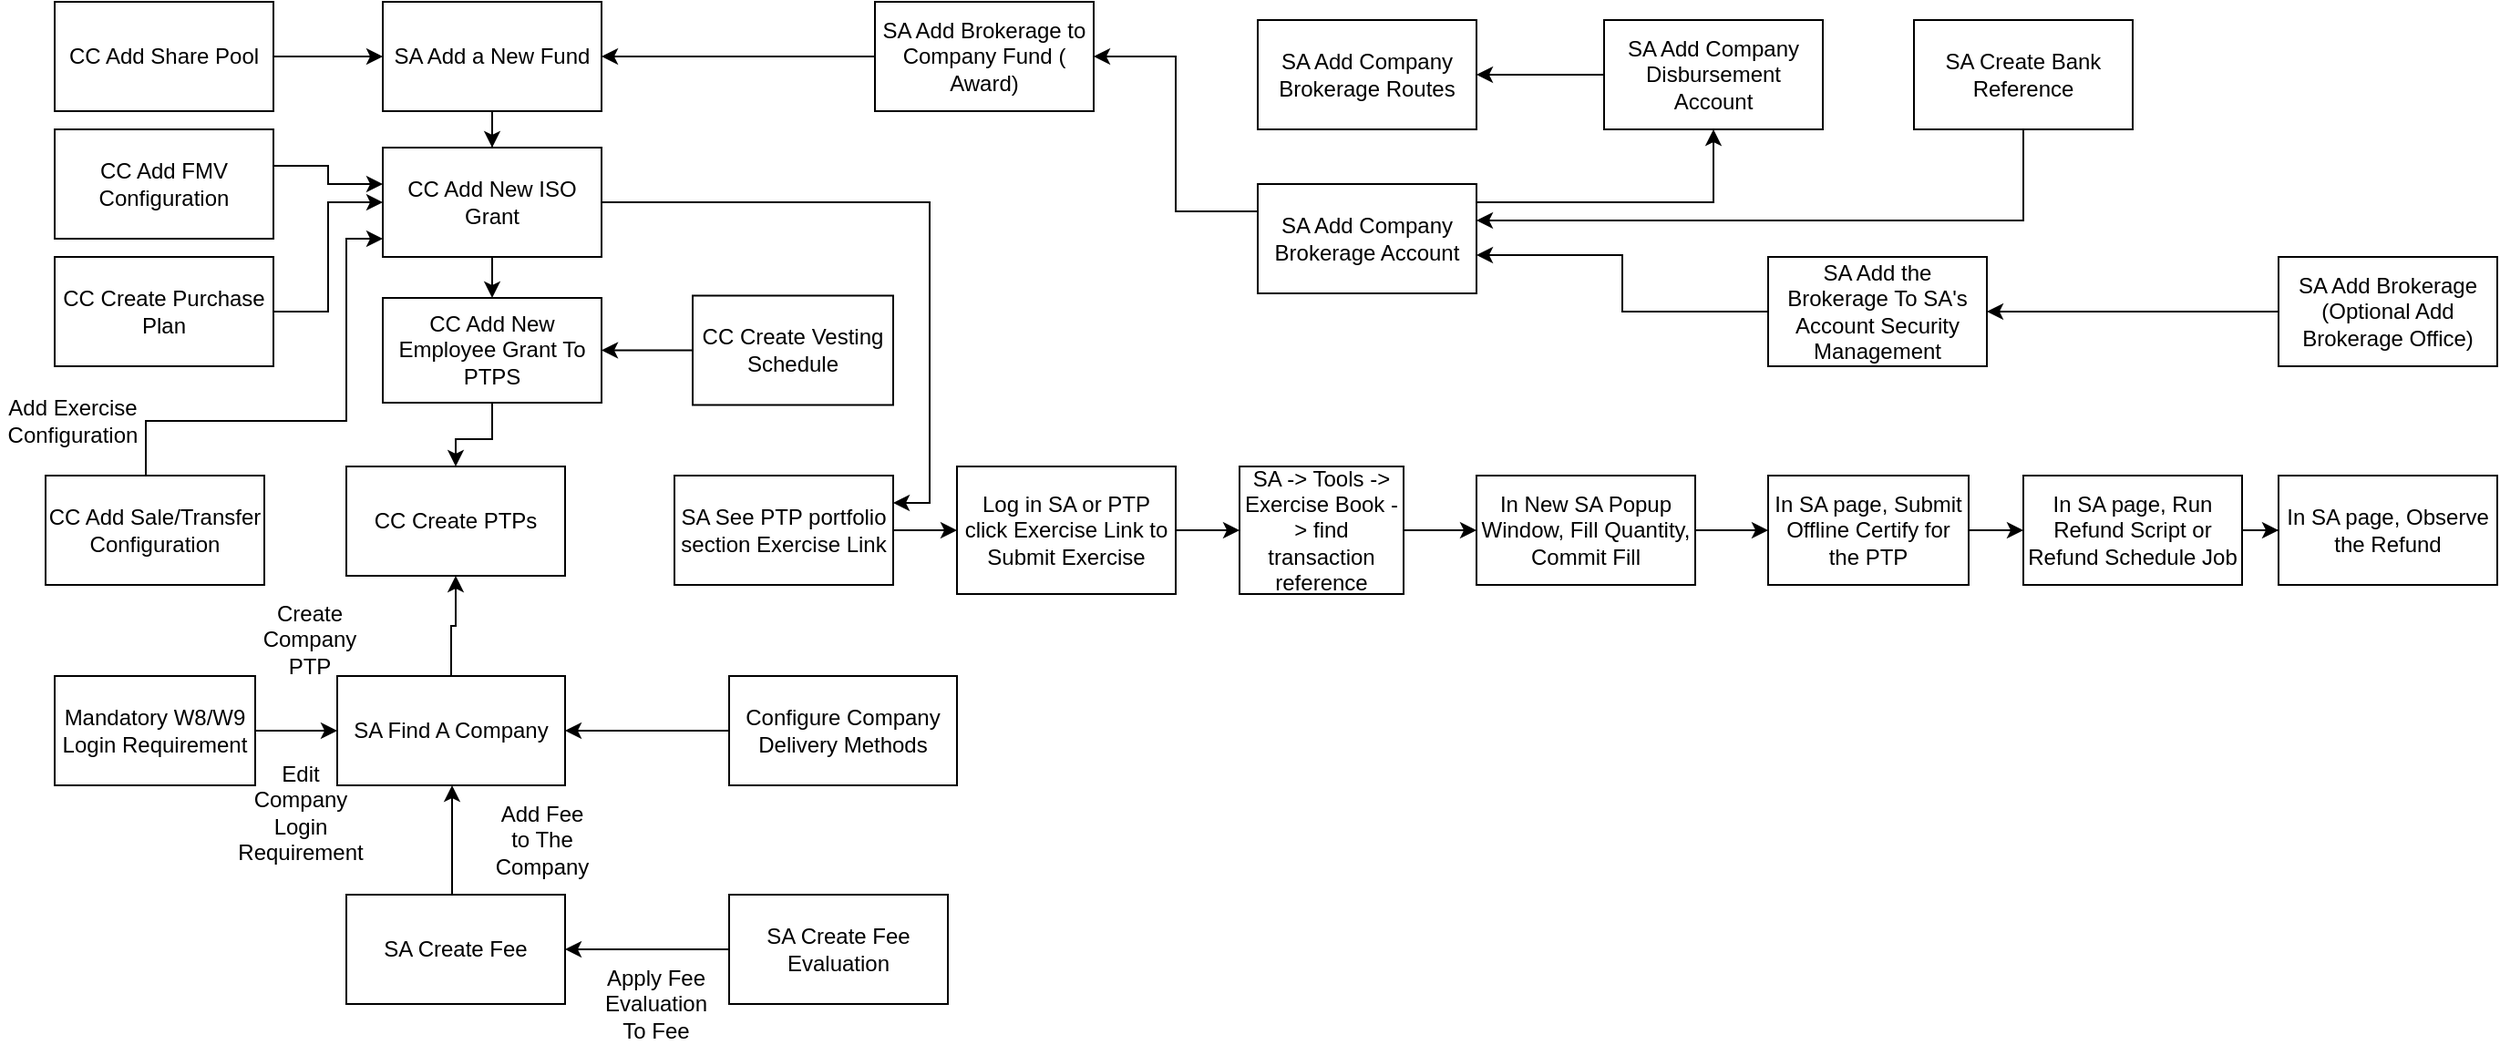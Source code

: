 <mxfile version="16.2.2" type="device"><diagram id="WKDPinxBs4bRBQXPqnvf" name="Page-1"><mxGraphModel dx="1267" dy="734" grid="1" gridSize="10" guides="1" tooltips="1" connect="1" arrows="1" fold="1" page="1" pageScale="1" pageWidth="850" pageHeight="1100" math="0" shadow="0"><root><mxCell id="0"/><mxCell id="1" parent="0"/><mxCell id="s88uTRsOBOYBBcfWPAfr-59" value="CC Create PTPs" style="rounded=0;whiteSpace=wrap;html=1;" parent="1" vertex="1"><mxGeometry x="270" y="265" width="120" height="60" as="geometry"/></mxCell><mxCell id="s88uTRsOBOYBBcfWPAfr-136" style="edgeStyle=orthogonalEdgeStyle;rounded=0;orthogonalLoop=1;jettySize=auto;html=1;entryX=0;entryY=0.5;entryDx=0;entryDy=0;" parent="1" source="s88uTRsOBOYBBcfWPAfr-62" target="s88uTRsOBOYBBcfWPAfr-66" edge="1"><mxGeometry relative="1" as="geometry"/></mxCell><mxCell id="s88uTRsOBOYBBcfWPAfr-62" value="CC Create Purchase Plan" style="rounded=0;whiteSpace=wrap;html=1;" parent="1" vertex="1"><mxGeometry x="110" y="150" width="120" height="60" as="geometry"/></mxCell><mxCell id="s88uTRsOBOYBBcfWPAfr-63" value="" style="edgeStyle=orthogonalEdgeStyle;rounded=0;orthogonalLoop=1;jettySize=auto;html=1;" parent="1" source="s88uTRsOBOYBBcfWPAfr-64" target="s88uTRsOBOYBBcfWPAfr-66" edge="1"><mxGeometry relative="1" as="geometry"/></mxCell><mxCell id="s88uTRsOBOYBBcfWPAfr-64" value="SA Add a New Fund" style="rounded=0;whiteSpace=wrap;html=1;" parent="1" vertex="1"><mxGeometry x="290" y="10" width="120" height="60" as="geometry"/></mxCell><mxCell id="s88uTRsOBOYBBcfWPAfr-132" value="" style="edgeStyle=orthogonalEdgeStyle;rounded=0;orthogonalLoop=1;jettySize=auto;html=1;" parent="1" source="s88uTRsOBOYBBcfWPAfr-66" target="s88uTRsOBOYBBcfWPAfr-126" edge="1"><mxGeometry relative="1" as="geometry"/></mxCell><mxCell id="s88uTRsOBOYBBcfWPAfr-154" style="edgeStyle=orthogonalEdgeStyle;rounded=0;orthogonalLoop=1;jettySize=auto;html=1;entryX=1;entryY=0.25;entryDx=0;entryDy=0;" parent="1" source="s88uTRsOBOYBBcfWPAfr-66" target="s88uTRsOBOYBBcfWPAfr-86" edge="1"><mxGeometry relative="1" as="geometry"/></mxCell><mxCell id="s88uTRsOBOYBBcfWPAfr-66" value="CC Add New ISO Grant" style="rounded=0;whiteSpace=wrap;html=1;" parent="1" vertex="1"><mxGeometry x="290" y="90" width="120" height="60" as="geometry"/></mxCell><mxCell id="s88uTRsOBOYBBcfWPAfr-73" value="" style="edgeStyle=orthogonalEdgeStyle;rounded=0;orthogonalLoop=1;jettySize=auto;html=1;" parent="1" source="s88uTRsOBOYBBcfWPAfr-74" target="s88uTRsOBOYBBcfWPAfr-75" edge="1"><mxGeometry relative="1" as="geometry"/></mxCell><mxCell id="s88uTRsOBOYBBcfWPAfr-74" value="SA Create Fee Evaluation" style="rounded=0;whiteSpace=wrap;html=1;" parent="1" vertex="1"><mxGeometry x="480" y="500" width="120" height="60" as="geometry"/></mxCell><mxCell id="s88uTRsOBOYBBcfWPAfr-141" value="" style="edgeStyle=orthogonalEdgeStyle;rounded=0;orthogonalLoop=1;jettySize=auto;html=1;" parent="1" source="s88uTRsOBOYBBcfWPAfr-75" target="s88uTRsOBOYBBcfWPAfr-77" edge="1"><mxGeometry relative="1" as="geometry"><Array as="points"><mxPoint x="328" y="480"/><mxPoint x="328" y="480"/></Array></mxGeometry></mxCell><mxCell id="s88uTRsOBOYBBcfWPAfr-75" value="SA Create Fee" style="rounded=0;whiteSpace=wrap;html=1;" parent="1" vertex="1"><mxGeometry x="270" y="500" width="120" height="60" as="geometry"/></mxCell><mxCell id="s88uTRsOBOYBBcfWPAfr-76" value="" style="edgeStyle=orthogonalEdgeStyle;rounded=0;orthogonalLoop=1;jettySize=auto;html=1;entryX=0.5;entryY=1;entryDx=0;entryDy=0;" parent="1" source="s88uTRsOBOYBBcfWPAfr-77" target="s88uTRsOBOYBBcfWPAfr-59" edge="1"><mxGeometry relative="1" as="geometry"><mxPoint x="325" y="330" as="targetPoint"/></mxGeometry></mxCell><mxCell id="s88uTRsOBOYBBcfWPAfr-77" value="SA Find A Company" style="rounded=0;whiteSpace=wrap;html=1;" parent="1" vertex="1"><mxGeometry x="265" y="380" width="125" height="60" as="geometry"/></mxCell><mxCell id="s88uTRsOBOYBBcfWPAfr-79" value="Add Fee to The Company" style="text;html=1;strokeColor=none;fillColor=none;align=center;verticalAlign=middle;whiteSpace=wrap;rounded=0;" parent="1" vertex="1"><mxGeometry x="350" y="450" width="55" height="40" as="geometry"/></mxCell><mxCell id="s88uTRsOBOYBBcfWPAfr-80" value="Create Company PTP" style="text;html=1;strokeColor=none;fillColor=none;align=center;verticalAlign=middle;whiteSpace=wrap;rounded=0;" parent="1" vertex="1"><mxGeometry x="220" y="340" width="60" height="40" as="geometry"/></mxCell><mxCell id="s88uTRsOBOYBBcfWPAfr-81" value="Apply Fee Evaluation To Fee" style="text;html=1;strokeColor=none;fillColor=none;align=center;verticalAlign=middle;whiteSpace=wrap;rounded=0;" parent="1" vertex="1"><mxGeometry x="410" y="540" width="60" height="40" as="geometry"/></mxCell><mxCell id="s88uTRsOBOYBBcfWPAfr-82" value="" style="edgeStyle=orthogonalEdgeStyle;rounded=0;orthogonalLoop=1;jettySize=auto;html=1;" parent="1" source="s88uTRsOBOYBBcfWPAfr-83" target="s88uTRsOBOYBBcfWPAfr-77" edge="1"><mxGeometry relative="1" as="geometry"/></mxCell><mxCell id="s88uTRsOBOYBBcfWPAfr-83" value="Mandatory W8/W9 Login Requirement" style="rounded=0;whiteSpace=wrap;html=1;" parent="1" vertex="1"><mxGeometry x="110" y="380" width="110" height="60" as="geometry"/></mxCell><mxCell id="s88uTRsOBOYBBcfWPAfr-84" value="Edit Company Login Requirement" style="text;html=1;strokeColor=none;fillColor=none;align=center;verticalAlign=middle;whiteSpace=wrap;rounded=0;" parent="1" vertex="1"><mxGeometry x="210" y="420" width="70" height="70" as="geometry"/></mxCell><mxCell id="s88uTRsOBOYBBcfWPAfr-153" value="" style="edgeStyle=orthogonalEdgeStyle;rounded=0;orthogonalLoop=1;jettySize=auto;html=1;" parent="1" source="s88uTRsOBOYBBcfWPAfr-86" target="s88uTRsOBOYBBcfWPAfr-88" edge="1"><mxGeometry relative="1" as="geometry"/></mxCell><mxCell id="s88uTRsOBOYBBcfWPAfr-86" value="SA See PTP portfolio section Exercise Link" style="rounded=0;whiteSpace=wrap;html=1;" parent="1" vertex="1"><mxGeometry x="450" y="270" width="120" height="60" as="geometry"/></mxCell><mxCell id="s88uTRsOBOYBBcfWPAfr-87" value="" style="edgeStyle=orthogonalEdgeStyle;rounded=0;orthogonalLoop=1;jettySize=auto;html=1;" parent="1" source="s88uTRsOBOYBBcfWPAfr-88" target="s88uTRsOBOYBBcfWPAfr-90" edge="1"><mxGeometry relative="1" as="geometry"/></mxCell><mxCell id="s88uTRsOBOYBBcfWPAfr-88" value="Log in SA or PTP click Exercise Link to Submit Exercise" style="whiteSpace=wrap;html=1;rounded=0;" parent="1" vertex="1"><mxGeometry x="605" y="265" width="120" height="70" as="geometry"/></mxCell><mxCell id="s88uTRsOBOYBBcfWPAfr-150" value="" style="edgeStyle=orthogonalEdgeStyle;rounded=0;orthogonalLoop=1;jettySize=auto;html=1;" parent="1" source="s88uTRsOBOYBBcfWPAfr-90" target="s88uTRsOBOYBBcfWPAfr-94" edge="1"><mxGeometry relative="1" as="geometry"/></mxCell><mxCell id="s88uTRsOBOYBBcfWPAfr-90" value="SA -&amp;gt; Tools -&amp;gt; Exercise Book -&amp;gt; find transaction reference" style="rounded=0;whiteSpace=wrap;html=1;" parent="1" vertex="1"><mxGeometry x="760" y="265" width="90" height="70" as="geometry"/></mxCell><mxCell id="s88uTRsOBOYBBcfWPAfr-93" value="" style="edgeStyle=orthogonalEdgeStyle;rounded=0;orthogonalLoop=1;jettySize=auto;html=1;" parent="1" source="s88uTRsOBOYBBcfWPAfr-94" target="s88uTRsOBOYBBcfWPAfr-96" edge="1"><mxGeometry relative="1" as="geometry"/></mxCell><mxCell id="s88uTRsOBOYBBcfWPAfr-94" value="In New SA Popup Window, Fill Quantity, Commit Fill" style="rounded=0;whiteSpace=wrap;html=1;" parent="1" vertex="1"><mxGeometry x="890" y="270" width="120" height="60" as="geometry"/></mxCell><mxCell id="s88uTRsOBOYBBcfWPAfr-95" value="" style="edgeStyle=orthogonalEdgeStyle;rounded=0;orthogonalLoop=1;jettySize=auto;html=1;" parent="1" source="s88uTRsOBOYBBcfWPAfr-96" target="s88uTRsOBOYBBcfWPAfr-98" edge="1"><mxGeometry relative="1" as="geometry"/></mxCell><mxCell id="s88uTRsOBOYBBcfWPAfr-96" value="In SA page, Submit Offline Certify for the PTP" style="rounded=0;whiteSpace=wrap;html=1;" parent="1" vertex="1"><mxGeometry x="1050" y="270" width="110" height="60" as="geometry"/></mxCell><mxCell id="s88uTRsOBOYBBcfWPAfr-97" value="" style="edgeStyle=orthogonalEdgeStyle;rounded=0;orthogonalLoop=1;jettySize=auto;html=1;" parent="1" source="s88uTRsOBOYBBcfWPAfr-98" target="s88uTRsOBOYBBcfWPAfr-99" edge="1"><mxGeometry relative="1" as="geometry"/></mxCell><mxCell id="s88uTRsOBOYBBcfWPAfr-98" value="In SA page, Run Refund Script or Refund Schedule Job" style="rounded=0;whiteSpace=wrap;html=1;" parent="1" vertex="1"><mxGeometry x="1190" y="270" width="120" height="60" as="geometry"/></mxCell><mxCell id="s88uTRsOBOYBBcfWPAfr-99" value="In SA page, Observe the Refund" style="rounded=0;whiteSpace=wrap;html=1;" parent="1" vertex="1"><mxGeometry x="1330" y="270" width="120" height="60" as="geometry"/></mxCell><mxCell id="s88uTRsOBOYBBcfWPAfr-100" style="edgeStyle=orthogonalEdgeStyle;rounded=0;orthogonalLoop=1;jettySize=auto;html=1;entryX=1;entryY=0.5;entryDx=0;entryDy=0;" parent="1" source="s88uTRsOBOYBBcfWPAfr-101" target="s88uTRsOBOYBBcfWPAfr-103" edge="1"><mxGeometry relative="1" as="geometry"/></mxCell><mxCell id="s88uTRsOBOYBBcfWPAfr-101" value="SA Add Brokerage (Optional Add Brokerage Office)" style="rounded=0;whiteSpace=wrap;html=1;" parent="1" vertex="1"><mxGeometry x="1330" y="150" width="120" height="60" as="geometry"/></mxCell><mxCell id="s88uTRsOBOYBBcfWPAfr-102" style="edgeStyle=orthogonalEdgeStyle;rounded=0;orthogonalLoop=1;jettySize=auto;html=1;entryX=1;entryY=0.65;entryDx=0;entryDy=0;entryPerimeter=0;" parent="1" source="s88uTRsOBOYBBcfWPAfr-103" target="s88uTRsOBOYBBcfWPAfr-107" edge="1"><mxGeometry relative="1" as="geometry"/></mxCell><mxCell id="s88uTRsOBOYBBcfWPAfr-103" value="SA Add the Brokerage To SA's Account Security Management" style="rounded=0;whiteSpace=wrap;html=1;" parent="1" vertex="1"><mxGeometry x="1050" y="150" width="120" height="60" as="geometry"/></mxCell><mxCell id="s88uTRsOBOYBBcfWPAfr-104" style="edgeStyle=orthogonalEdgeStyle;rounded=0;orthogonalLoop=1;jettySize=auto;html=1;exitX=0;exitY=0.25;exitDx=0;exitDy=0;entryX=1;entryY=0.5;entryDx=0;entryDy=0;" parent="1" source="s88uTRsOBOYBBcfWPAfr-107" target="s88uTRsOBOYBBcfWPAfr-111" edge="1"><mxGeometry relative="1" as="geometry"/></mxCell><mxCell id="s88uTRsOBOYBBcfWPAfr-106" value="" style="edgeStyle=orthogonalEdgeStyle;rounded=0;orthogonalLoop=1;jettySize=auto;html=1;entryX=0.5;entryY=1;entryDx=0;entryDy=0;" parent="1" source="s88uTRsOBOYBBcfWPAfr-107" target="s88uTRsOBOYBBcfWPAfr-109" edge="1"><mxGeometry relative="1" as="geometry"><Array as="points"><mxPoint x="1020" y="120"/></Array></mxGeometry></mxCell><mxCell id="s88uTRsOBOYBBcfWPAfr-107" value="SA Add Company Brokerage Account" style="rounded=0;whiteSpace=wrap;html=1;" parent="1" vertex="1"><mxGeometry x="770" y="110" width="120" height="60" as="geometry"/></mxCell><mxCell id="s88uTRsOBOYBBcfWPAfr-108" value="" style="edgeStyle=orthogonalEdgeStyle;rounded=0;orthogonalLoop=1;jettySize=auto;html=1;" parent="1" source="s88uTRsOBOYBBcfWPAfr-109" target="s88uTRsOBOYBBcfWPAfr-110" edge="1"><mxGeometry relative="1" as="geometry"/></mxCell><mxCell id="s88uTRsOBOYBBcfWPAfr-109" value="SA Add Company Disbursement Account" style="rounded=0;whiteSpace=wrap;html=1;" parent="1" vertex="1"><mxGeometry x="960" y="20" width="120" height="60" as="geometry"/></mxCell><mxCell id="s88uTRsOBOYBBcfWPAfr-110" value="SA Add Company Brokerage Routes" style="rounded=0;whiteSpace=wrap;html=1;" parent="1" vertex="1"><mxGeometry x="770" y="20" width="120" height="60" as="geometry"/></mxCell><mxCell id="s88uTRsOBOYBBcfWPAfr-146" style="edgeStyle=orthogonalEdgeStyle;rounded=0;orthogonalLoop=1;jettySize=auto;html=1;entryX=1;entryY=0.5;entryDx=0;entryDy=0;" parent="1" source="s88uTRsOBOYBBcfWPAfr-111" target="s88uTRsOBOYBBcfWPAfr-64" edge="1"><mxGeometry relative="1" as="geometry"/></mxCell><mxCell id="s88uTRsOBOYBBcfWPAfr-111" value="SA Add Brokerage to Company Fund ( Award)" style="rounded=0;whiteSpace=wrap;html=1;" parent="1" vertex="1"><mxGeometry x="560" y="10" width="120" height="60" as="geometry"/></mxCell><mxCell id="s88uTRsOBOYBBcfWPAfr-112" value="" style="edgeStyle=orthogonalEdgeStyle;rounded=0;orthogonalLoop=1;jettySize=auto;html=1;" parent="1" source="s88uTRsOBOYBBcfWPAfr-113" target="s88uTRsOBOYBBcfWPAfr-107" edge="1"><mxGeometry relative="1" as="geometry"><Array as="points"><mxPoint x="1190" y="130"/></Array></mxGeometry></mxCell><mxCell id="s88uTRsOBOYBBcfWPAfr-113" value="SA Create Bank Reference" style="rounded=0;whiteSpace=wrap;html=1;" parent="1" vertex="1"><mxGeometry x="1130" y="20" width="120" height="60" as="geometry"/></mxCell><mxCell id="s88uTRsOBOYBBcfWPAfr-120" value="" style="edgeStyle=orthogonalEdgeStyle;rounded=0;orthogonalLoop=1;jettySize=auto;html=1;" parent="1" source="s88uTRsOBOYBBcfWPAfr-115" edge="1"><mxGeometry relative="1" as="geometry"><mxPoint x="390" y="410" as="targetPoint"/></mxGeometry></mxCell><mxCell id="s88uTRsOBOYBBcfWPAfr-115" value="Configure Company Delivery Methods" style="rounded=0;whiteSpace=wrap;html=1;" parent="1" vertex="1"><mxGeometry x="480" y="380" width="125" height="60" as="geometry"/></mxCell><mxCell id="s88uTRsOBOYBBcfWPAfr-144" value="" style="edgeStyle=orthogonalEdgeStyle;rounded=0;orthogonalLoop=1;jettySize=auto;html=1;" parent="1" source="s88uTRsOBOYBBcfWPAfr-123" edge="1"><mxGeometry relative="1" as="geometry"><mxPoint x="290" y="140" as="targetPoint"/><Array as="points"><mxPoint x="160" y="240"/><mxPoint x="270" y="240"/><mxPoint x="270" y="140"/><mxPoint x="290" y="140"/></Array></mxGeometry></mxCell><mxCell id="s88uTRsOBOYBBcfWPAfr-123" value="CC Add Sale/Transfer Configuration" style="rounded=0;whiteSpace=wrap;html=1;" parent="1" vertex="1"><mxGeometry x="105" y="270" width="120" height="60" as="geometry"/></mxCell><mxCell id="s88uTRsOBOYBBcfWPAfr-125" value="" style="edgeStyle=orthogonalEdgeStyle;rounded=0;orthogonalLoop=1;jettySize=auto;html=1;" parent="1" source="s88uTRsOBOYBBcfWPAfr-124" target="s88uTRsOBOYBBcfWPAfr-64" edge="1"><mxGeometry relative="1" as="geometry"/></mxCell><mxCell id="s88uTRsOBOYBBcfWPAfr-124" value="CC Add Share Pool" style="rounded=0;whiteSpace=wrap;html=1;" parent="1" vertex="1"><mxGeometry x="110" y="10" width="120" height="60" as="geometry"/></mxCell><mxCell id="s88uTRsOBOYBBcfWPAfr-148" style="edgeStyle=orthogonalEdgeStyle;rounded=0;orthogonalLoop=1;jettySize=auto;html=1;entryX=0.5;entryY=0;entryDx=0;entryDy=0;" parent="1" source="s88uTRsOBOYBBcfWPAfr-126" target="s88uTRsOBOYBBcfWPAfr-59" edge="1"><mxGeometry relative="1" as="geometry"/></mxCell><mxCell id="s88uTRsOBOYBBcfWPAfr-126" value="CC Add New Employee Grant To PTPS" style="rounded=0;whiteSpace=wrap;html=1;" parent="1" vertex="1"><mxGeometry x="290" y="172.5" width="120" height="57.5" as="geometry"/></mxCell><mxCell id="s88uTRsOBOYBBcfWPAfr-137" value="" style="edgeStyle=orthogonalEdgeStyle;rounded=0;orthogonalLoop=1;jettySize=auto;html=1;" parent="1" source="s88uTRsOBOYBBcfWPAfr-127" target="s88uTRsOBOYBBcfWPAfr-66" edge="1"><mxGeometry relative="1" as="geometry"><Array as="points"><mxPoint x="260" y="100"/><mxPoint x="260" y="110"/></Array></mxGeometry></mxCell><mxCell id="s88uTRsOBOYBBcfWPAfr-127" value="CC Add FMV Configuration" style="rounded=0;whiteSpace=wrap;html=1;" parent="1" vertex="1"><mxGeometry x="110" y="80" width="120" height="60" as="geometry"/></mxCell><mxCell id="s88uTRsOBOYBBcfWPAfr-133" value="" style="edgeStyle=orthogonalEdgeStyle;rounded=0;orthogonalLoop=1;jettySize=auto;html=1;" parent="1" source="s88uTRsOBOYBBcfWPAfr-129" target="s88uTRsOBOYBBcfWPAfr-126" edge="1"><mxGeometry relative="1" as="geometry"/></mxCell><mxCell id="s88uTRsOBOYBBcfWPAfr-129" value="CC Create Vesting Schedule" style="rounded=0;whiteSpace=wrap;html=1;" parent="1" vertex="1"><mxGeometry x="460" y="171.25" width="110" height="60" as="geometry"/></mxCell><mxCell id="s88uTRsOBOYBBcfWPAfr-145" value="Add Exercise Configuration" style="text;html=1;strokeColor=none;fillColor=none;align=center;verticalAlign=middle;whiteSpace=wrap;rounded=0;" parent="1" vertex="1"><mxGeometry x="80" y="210" width="80" height="60" as="geometry"/></mxCell></root></mxGraphModel></diagram></mxfile>